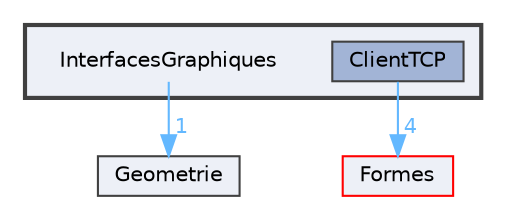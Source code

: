 digraph "InterfacesGraphiques"
{
 // LATEX_PDF_SIZE
  bgcolor="transparent";
  edge [fontname=Helvetica,fontsize=10,labelfontname=Helvetica,labelfontsize=10];
  node [fontname=Helvetica,fontsize=10,shape=box,height=0.2,width=0.4];
  compound=true
  subgraph clusterdir_f1240ececd2ded7d7c9ea45cf7b47937 {
    graph [ bgcolor="#edf0f7", pencolor="grey25", label="", fontname=Helvetica,fontsize=10 style="filled,bold", URL="dir_f1240ececd2ded7d7c9ea45cf7b47937.html",tooltip=""]
    dir_f1240ececd2ded7d7c9ea45cf7b47937 [shape=plaintext, label="InterfacesGraphiques"];
  dir_1f5e17d8bed149bba3f75820262bb119 [label="ClientTCP", fillcolor="#a2b4d6", color="grey25", style="filled", URL="dir_1f5e17d8bed149bba3f75820262bb119.html",tooltip=""];
  }
  dir_29b50a3b0d83dc131baccc5fbf70a8b6 [label="Formes", fillcolor="#edf0f7", color="red", style="filled", URL="dir_29b50a3b0d83dc131baccc5fbf70a8b6.html",tooltip=""];
  dir_46eab25f195f56509443ad6e58c59db9 [label="Geometrie", fillcolor="#edf0f7", color="grey25", style="filled", URL="dir_46eab25f195f56509443ad6e58c59db9.html",tooltip=""];
  dir_f1240ececd2ded7d7c9ea45cf7b47937->dir_46eab25f195f56509443ad6e58c59db9 [headlabel="1", labeldistance=1.5 headhref="dir_000021_000017.html" href="dir_000021_000017.html" color="steelblue1" fontcolor="steelblue1"];
  dir_1f5e17d8bed149bba3f75820262bb119->dir_29b50a3b0d83dc131baccc5fbf70a8b6 [headlabel="4", labeldistance=1.5 headhref="dir_000006_000013.html" href="dir_000006_000013.html" color="steelblue1" fontcolor="steelblue1"];
}
